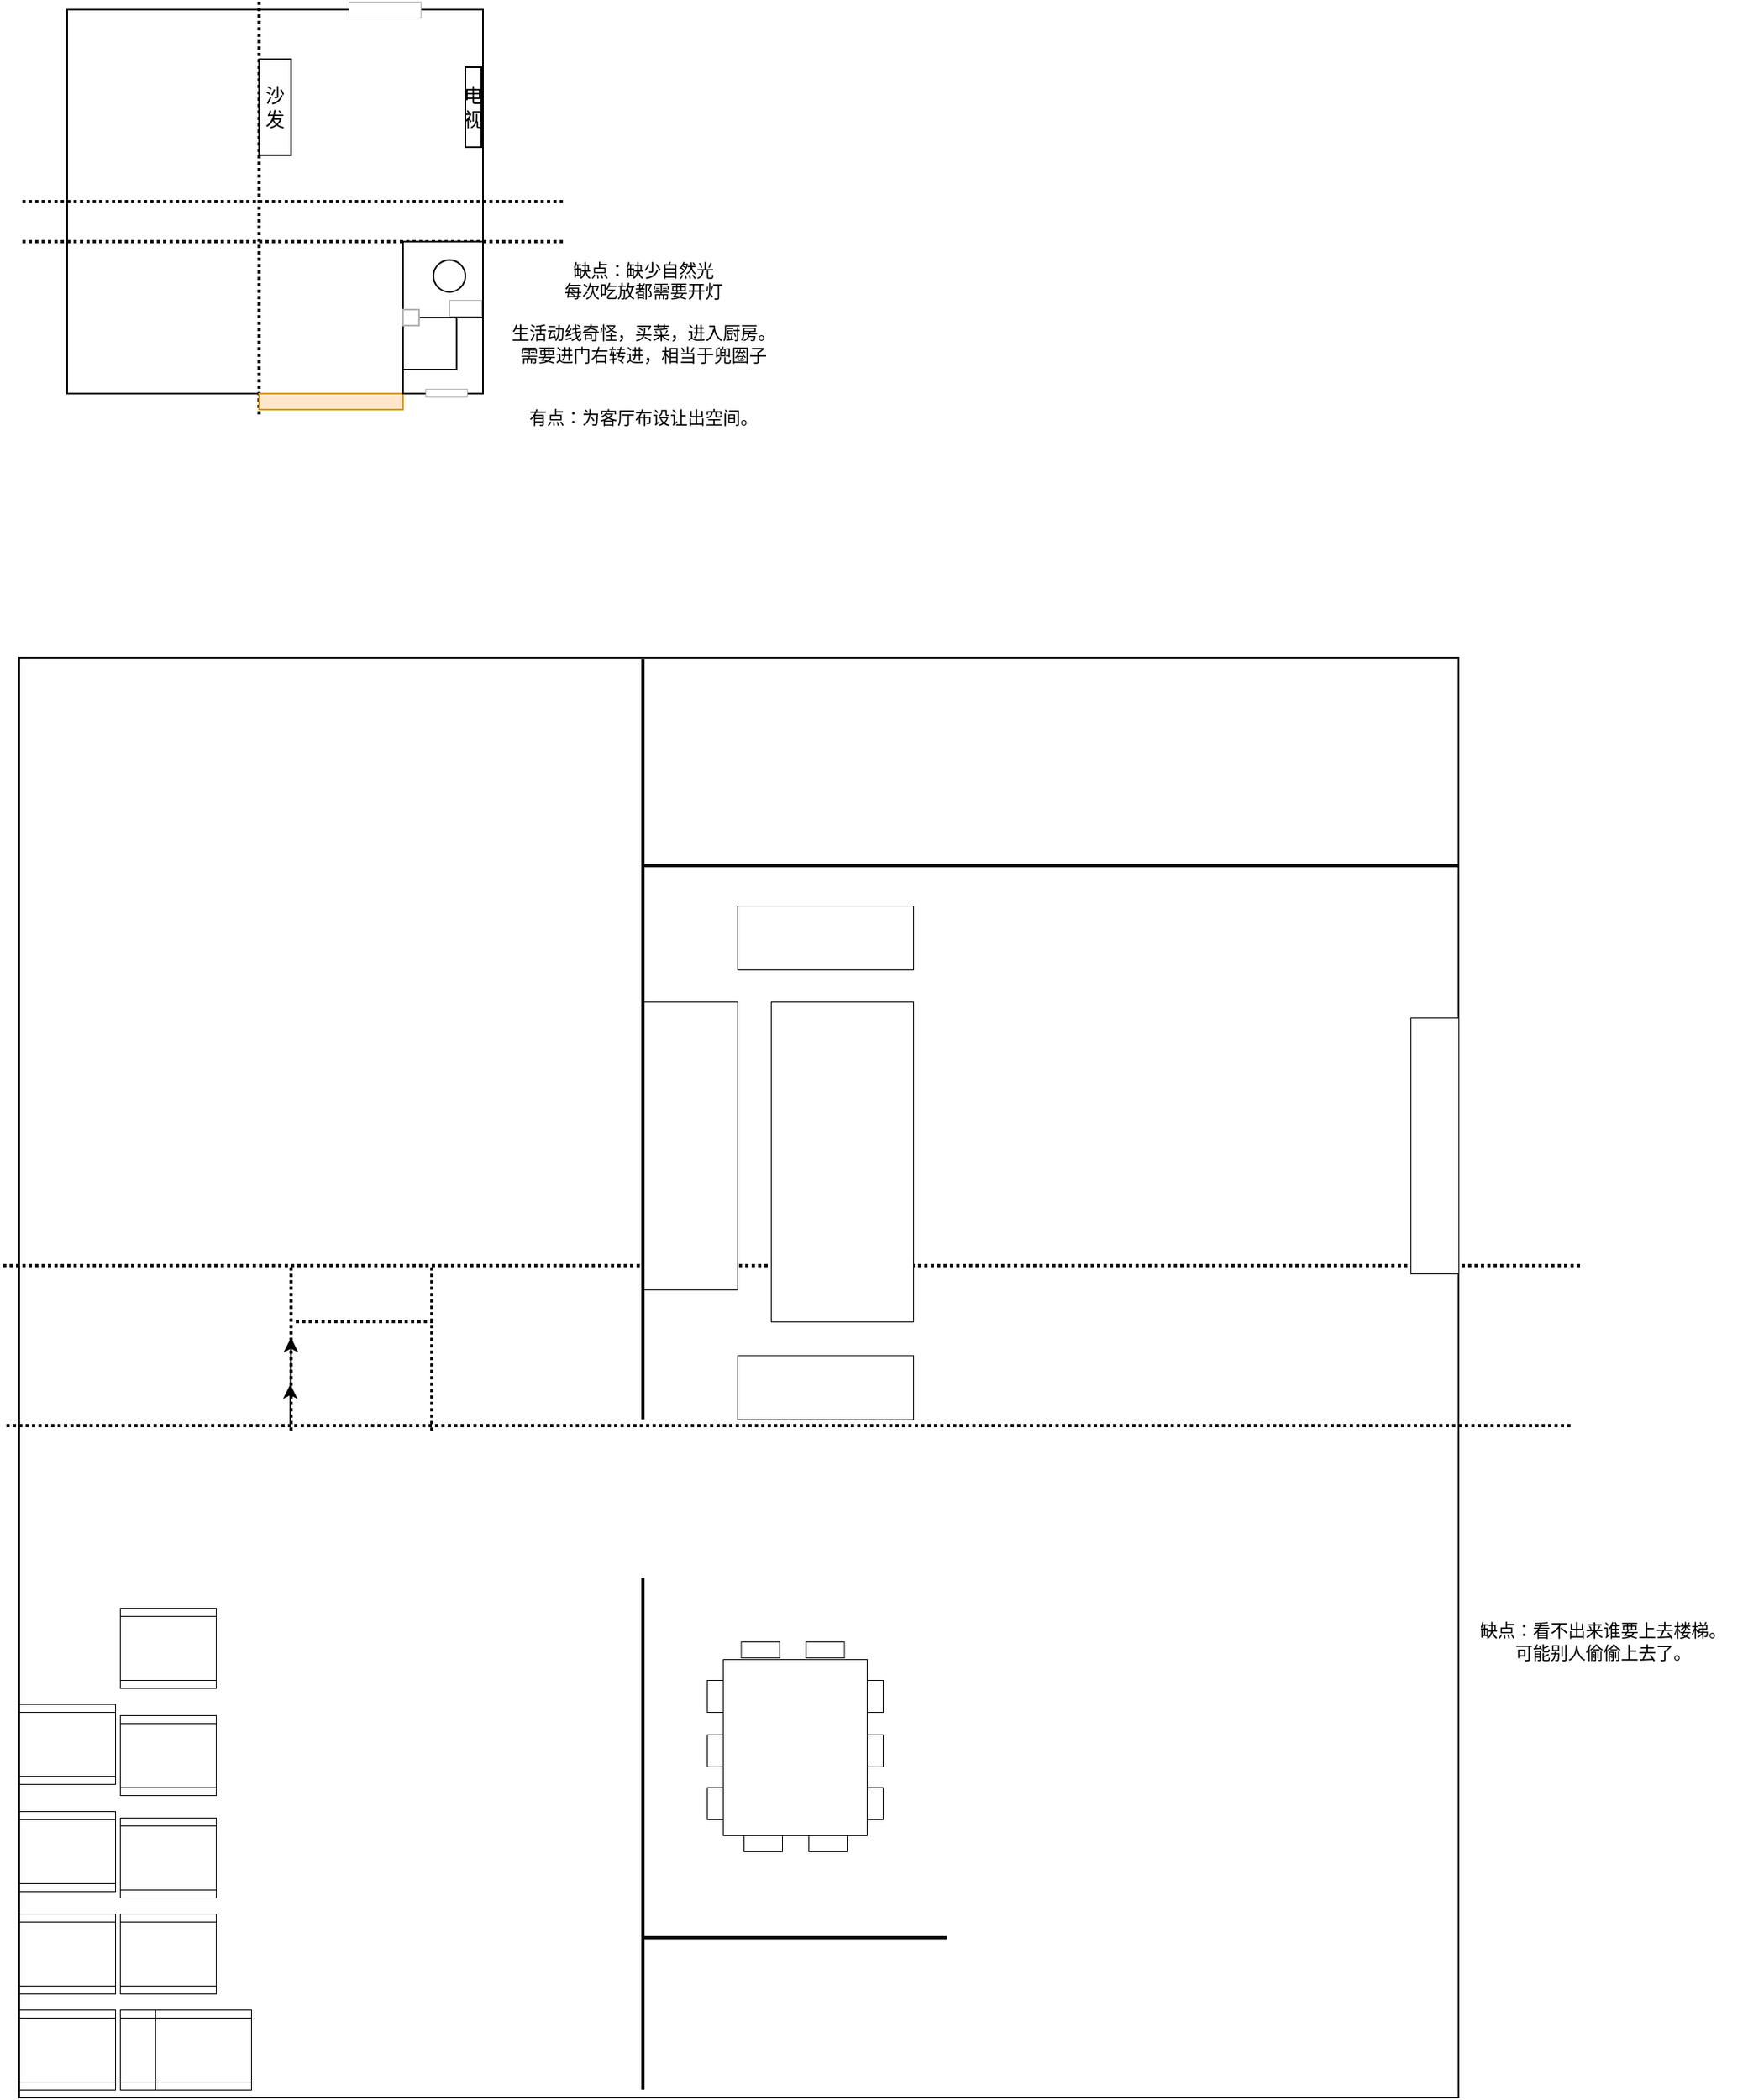 <mxfile version="15.4.1" type="github">
  <diagram id="ZpEJBE9R_FhSz9hDK9At" name="Page-1">
    <mxGraphModel dx="1351" dy="877" grid="1" gridSize="10" guides="1" tooltips="1" connect="1" arrows="1" fold="1" page="1" pageScale="1" pageWidth="827" pageHeight="1169" math="0" shadow="0">
      <root>
        <mxCell id="0" />
        <mxCell id="1" parent="0" />
        <mxCell id="9ACmallu-k88FDu2mwL4-4" value="" style="rounded=0;whiteSpace=wrap;html=1;" vertex="1" parent="1">
          <mxGeometry x="210" y="110" width="260" height="240" as="geometry" />
        </mxCell>
        <mxCell id="9ACmallu-k88FDu2mwL4-5" value="" style="line;strokeWidth=2;html=1;rotation=90;dashed=1;dashPattern=1 1;" vertex="1" parent="1">
          <mxGeometry x="200" y="230" width="260" height="10" as="geometry" />
        </mxCell>
        <mxCell id="9ACmallu-k88FDu2mwL4-6" value="" style="line;strokeWidth=2;html=1;rotation=-180;dashed=1;dashPattern=1 1;" vertex="1" parent="1">
          <mxGeometry x="180" y="225" width="340" height="10" as="geometry" />
        </mxCell>
        <mxCell id="9ACmallu-k88FDu2mwL4-7" value="" style="line;strokeWidth=2;html=1;rotation=-180;dashed=1;dashPattern=1 1;" vertex="1" parent="1">
          <mxGeometry x="180" y="250" width="340" height="10" as="geometry" />
        </mxCell>
        <mxCell id="9ACmallu-k88FDu2mwL4-9" value="" style="rounded=0;whiteSpace=wrap;html=1;fillColor=#ffe6cc;strokeColor=#d79b00;" vertex="1" parent="1">
          <mxGeometry x="330" y="350" width="90" height="10" as="geometry" />
        </mxCell>
        <mxCell id="9ACmallu-k88FDu2mwL4-10" value="电视" style="rounded=0;whiteSpace=wrap;html=1;" vertex="1" parent="1">
          <mxGeometry x="459" y="146" width="10" height="50" as="geometry" />
        </mxCell>
        <mxCell id="9ACmallu-k88FDu2mwL4-11" value="沙发" style="rounded=0;whiteSpace=wrap;html=1;" vertex="1" parent="1">
          <mxGeometry x="330" y="141" width="20" height="60" as="geometry" />
        </mxCell>
        <mxCell id="9ACmallu-k88FDu2mwL4-13" value="" style="rounded=0;whiteSpace=wrap;html=1;" vertex="1" parent="1">
          <mxGeometry x="420" y="255" width="50" height="95" as="geometry" />
        </mxCell>
        <mxCell id="9ACmallu-k88FDu2mwL4-15" value="" style="ellipse;whiteSpace=wrap;html=1;aspect=fixed;gradientColor=none;" vertex="1" parent="1">
          <mxGeometry x="439" y="266.5" width="20" height="20" as="geometry" />
        </mxCell>
        <mxCell id="9ACmallu-k88FDu2mwL4-16" value="" style="line;strokeWidth=1;html=1;gradientColor=none;" vertex="1" parent="1">
          <mxGeometry x="420" y="297.5" width="50" height="10" as="geometry" />
        </mxCell>
        <mxCell id="9ACmallu-k88FDu2mwL4-17" value="" style="rounded=0;whiteSpace=wrap;html=1;strokeWidth=1;gradientColor=none;strokeColor=#B3B3B3;" vertex="1" parent="1">
          <mxGeometry x="420" y="297.5" width="10" height="10" as="geometry" />
        </mxCell>
        <mxCell id="9ACmallu-k88FDu2mwL4-18" value="" style="line;strokeWidth=1;html=1;gradientColor=none;" vertex="1" parent="1">
          <mxGeometry x="420" y="330" width="34" height="10" as="geometry" />
        </mxCell>
        <mxCell id="9ACmallu-k88FDu2mwL4-19" value="" style="line;strokeWidth=1;direction=south;html=1;gradientColor=none;" vertex="1" parent="1">
          <mxGeometry x="448" y="303" width="11" height="32" as="geometry" />
        </mxCell>
        <mxCell id="9ACmallu-k88FDu2mwL4-24" value="" style="rounded=0;whiteSpace=wrap;html=1;fontSize=11;strokeColor=#B3B3B3;strokeWidth=0.5;gradientColor=none;" vertex="1" parent="1">
          <mxGeometry x="386" y="105" width="45" height="10" as="geometry" />
        </mxCell>
        <mxCell id="9ACmallu-k88FDu2mwL4-25" value="" style="rounded=0;whiteSpace=wrap;html=1;fontSize=11;strokeColor=#B3B3B3;strokeWidth=0.5;gradientColor=none;" vertex="1" parent="1">
          <mxGeometry x="434" y="347" width="26" height="5" as="geometry" />
        </mxCell>
        <mxCell id="9ACmallu-k88FDu2mwL4-26" value="" style="rounded=0;whiteSpace=wrap;html=1;fontSize=11;strokeColor=#B3B3B3;strokeWidth=0.5;gradientColor=none;rotation=90;" vertex="1" parent="1">
          <mxGeometry x="454" y="286.5" width="10" height="20" as="geometry" />
        </mxCell>
        <mxCell id="9ACmallu-k88FDu2mwL4-27" value="&lt;font style=&quot;font-size: 11px&quot;&gt;缺点：缺少自然光&lt;br style=&quot;font-size: 11px&quot;&gt;每次吃放都需要开灯&lt;br style=&quot;font-size: 11px&quot;&gt;&lt;br style=&quot;font-size: 11px&quot;&gt;生活动线奇怪，买菜，进入厨房。&lt;br style=&quot;font-size: 11px&quot;&gt;需要进门右转进，相当于兜圈子&lt;br style=&quot;font-size: 11px&quot;&gt;&lt;br style=&quot;font-size: 11px&quot;&gt;&lt;br style=&quot;font-size: 11px&quot;&gt;有点：为客厅布设让出空间。&lt;/font&gt;" style="text;html=1;align=center;verticalAlign=middle;resizable=0;points=[];autosize=1;strokeColor=none;fillColor=none;fontSize=11;" vertex="1" parent="1">
          <mxGeometry x="470" y="264" width="200" height="110" as="geometry" />
        </mxCell>
        <mxCell id="9ACmallu-k88FDu2mwL4-28" value="" style="rounded=0;whiteSpace=wrap;html=1;" vertex="1" parent="1">
          <mxGeometry x="180" y="515" width="900" height="900" as="geometry" />
        </mxCell>
        <mxCell id="9ACmallu-k88FDu2mwL4-29" value="" style="line;strokeWidth=2;html=1;rotation=-180;dashed=1;dashPattern=1 1;" vertex="1" parent="1">
          <mxGeometry x="172" y="990" width="978" height="10" as="geometry" />
        </mxCell>
        <mxCell id="9ACmallu-k88FDu2mwL4-30" value="" style="line;strokeWidth=2;html=1;rotation=-180;dashed=1;dashPattern=1 1;" vertex="1" parent="1">
          <mxGeometry x="169" y="890" width="987" height="10" as="geometry" />
        </mxCell>
        <mxCell id="9ACmallu-k88FDu2mwL4-33" value="" style="line;strokeWidth=2;html=1;rotation=-90;dashed=1;dashPattern=1 1;" vertex="1" parent="1">
          <mxGeometry x="386" y="941.11" width="104.06" height="10" as="geometry" />
        </mxCell>
        <mxCell id="9ACmallu-k88FDu2mwL4-34" value="" style="line;strokeWidth=2;html=1;rotation=-90;dashed=1;dashPattern=1 1;" vertex="1" parent="1">
          <mxGeometry x="297.97" y="941.11" width="104.06" height="10" as="geometry" />
        </mxCell>
        <mxCell id="9ACmallu-k88FDu2mwL4-41" value="" style="endArrow=classic;startArrow=classic;html=1;rounded=0;fontSize=11;edgeStyle=orthogonalEdgeStyle;" edge="1" parent="1">
          <mxGeometry width="50" height="50" relative="1" as="geometry">
            <mxPoint x="349.52" y="969.11" as="sourcePoint" />
            <mxPoint x="350" y="940" as="targetPoint" />
            <Array as="points">
              <mxPoint x="350" y="993" />
              <mxPoint x="350" y="993" />
            </Array>
          </mxGeometry>
        </mxCell>
        <mxCell id="9ACmallu-k88FDu2mwL4-42" value="" style="line;strokeWidth=2;html=1;rotation=-180;dashed=1;dashPattern=1 1;" vertex="1" parent="1">
          <mxGeometry x="353" y="925" width="86" height="10" as="geometry" />
        </mxCell>
        <mxCell id="9ACmallu-k88FDu2mwL4-43" value="" style="rounded=0;whiteSpace=wrap;html=1;fontSize=11;strokeColor=#000000;strokeWidth=0.5;gradientColor=none;rotation=0;" vertex="1" parent="1">
          <mxGeometry x="570" y="730" width="59" height="180" as="geometry" />
        </mxCell>
        <mxCell id="9ACmallu-k88FDu2mwL4-45" value="" style="line;strokeWidth=2;html=1;fontSize=11;gradientColor=none;" vertex="1" parent="1">
          <mxGeometry x="570" y="620" width="510" height="50" as="geometry" />
        </mxCell>
        <mxCell id="9ACmallu-k88FDu2mwL4-46" value="" style="rounded=0;whiteSpace=wrap;html=1;fontSize=11;strokeColor=#000000;strokeWidth=0.5;gradientColor=none;" vertex="1" parent="1">
          <mxGeometry x="1050" y="740" width="30" height="160" as="geometry" />
        </mxCell>
        <mxCell id="9ACmallu-k88FDu2mwL4-47" value="" style="rounded=0;whiteSpace=wrap;html=1;fontSize=11;strokeColor=#000000;strokeWidth=0.5;gradientColor=none;" vertex="1" parent="1">
          <mxGeometry x="629" y="670" width="110" height="40" as="geometry" />
        </mxCell>
        <mxCell id="9ACmallu-k88FDu2mwL4-48" value="" style="rounded=0;whiteSpace=wrap;html=1;fontSize=11;strokeColor=#000000;strokeWidth=0.5;gradientColor=none;" vertex="1" parent="1">
          <mxGeometry x="650" y="730" width="89" height="200" as="geometry" />
        </mxCell>
        <mxCell id="9ACmallu-k88FDu2mwL4-49" value="" style="rounded=0;whiteSpace=wrap;html=1;fontSize=11;strokeColor=#000000;strokeWidth=0.5;gradientColor=none;" vertex="1" parent="1">
          <mxGeometry x="629" y="951.11" width="110" height="40" as="geometry" />
        </mxCell>
        <mxCell id="9ACmallu-k88FDu2mwL4-50" value="" style="rounded=0;whiteSpace=wrap;html=1;fontSize=11;strokeColor=#000000;strokeWidth=0.5;gradientColor=none;" vertex="1" parent="1">
          <mxGeometry x="620" y="1141" width="90" height="110" as="geometry" />
        </mxCell>
        <mxCell id="9ACmallu-k88FDu2mwL4-51" value="" style="rounded=0;whiteSpace=wrap;html=1;fontSize=11;strokeColor=#000000;strokeWidth=0.5;gradientColor=none;" vertex="1" parent="1">
          <mxGeometry x="633" y="1251" width="24" height="10" as="geometry" />
        </mxCell>
        <mxCell id="9ACmallu-k88FDu2mwL4-52" value="" style="rounded=0;whiteSpace=wrap;html=1;fontSize=11;strokeColor=#000000;strokeWidth=0.5;gradientColor=none;" vertex="1" parent="1">
          <mxGeometry x="610" y="1154" width="10" height="20" as="geometry" />
        </mxCell>
        <mxCell id="9ACmallu-k88FDu2mwL4-54" value="" style="rounded=0;whiteSpace=wrap;html=1;fontSize=11;strokeColor=#000000;strokeWidth=0.5;gradientColor=none;" vertex="1" parent="1">
          <mxGeometry x="673.5" y="1251" width="24" height="10" as="geometry" />
        </mxCell>
        <mxCell id="9ACmallu-k88FDu2mwL4-55" value="" style="rounded=0;whiteSpace=wrap;html=1;fontSize=11;strokeColor=#000000;strokeWidth=0.5;gradientColor=none;" vertex="1" parent="1">
          <mxGeometry x="610" y="1188" width="10" height="20" as="geometry" />
        </mxCell>
        <mxCell id="9ACmallu-k88FDu2mwL4-56" value="" style="rounded=0;whiteSpace=wrap;html=1;fontSize=11;strokeColor=#000000;strokeWidth=0.5;gradientColor=none;" vertex="1" parent="1">
          <mxGeometry x="610" y="1221" width="10" height="20" as="geometry" />
        </mxCell>
        <mxCell id="9ACmallu-k88FDu2mwL4-57" value="" style="rounded=0;whiteSpace=wrap;html=1;fontSize=11;strokeColor=#000000;strokeWidth=0.5;gradientColor=none;" vertex="1" parent="1">
          <mxGeometry x="710" y="1154" width="10" height="20" as="geometry" />
        </mxCell>
        <mxCell id="9ACmallu-k88FDu2mwL4-58" value="" style="rounded=0;whiteSpace=wrap;html=1;fontSize=11;strokeColor=#000000;strokeWidth=0.5;gradientColor=none;" vertex="1" parent="1">
          <mxGeometry x="710" y="1188" width="10" height="20" as="geometry" />
        </mxCell>
        <mxCell id="9ACmallu-k88FDu2mwL4-59" value="" style="rounded=0;whiteSpace=wrap;html=1;fontSize=11;strokeColor=#000000;strokeWidth=0.5;gradientColor=none;" vertex="1" parent="1">
          <mxGeometry x="710" y="1221" width="10" height="20" as="geometry" />
        </mxCell>
        <mxCell id="9ACmallu-k88FDu2mwL4-60" value="" style="rounded=0;whiteSpace=wrap;html=1;fontSize=11;strokeColor=#000000;strokeWidth=0.5;gradientColor=none;" vertex="1" parent="1">
          <mxGeometry x="631.25" y="1130" width="24" height="10" as="geometry" />
        </mxCell>
        <mxCell id="9ACmallu-k88FDu2mwL4-61" value="" style="rounded=0;whiteSpace=wrap;html=1;fontSize=11;strokeColor=#000000;strokeWidth=0.5;gradientColor=none;" vertex="1" parent="1">
          <mxGeometry x="671.75" y="1130" width="24" height="10" as="geometry" />
        </mxCell>
        <mxCell id="9ACmallu-k88FDu2mwL4-62" value="缺点：看不出来谁要上去楼梯。&lt;br&gt;可能别人偷偷上去了。" style="text;html=1;align=center;verticalAlign=middle;resizable=0;points=[];autosize=1;strokeColor=none;fillColor=none;fontSize=11;" vertex="1" parent="1">
          <mxGeometry x="1080" y="1115" width="180" height="30" as="geometry" />
        </mxCell>
        <mxCell id="9ACmallu-k88FDu2mwL4-63" value="" style="shape=process;whiteSpace=wrap;html=1;backgroundOutline=1;fontSize=11;strokeColor=#000000;strokeWidth=0.5;gradientColor=none;rotation=90;" vertex="1" parent="1">
          <mxGeometry x="185" y="1355" width="50" height="60" as="geometry" />
        </mxCell>
        <mxCell id="9ACmallu-k88FDu2mwL4-64" value="" style="shape=process;whiteSpace=wrap;html=1;backgroundOutline=1;fontSize=11;strokeColor=#000000;strokeWidth=0.5;gradientColor=none;rotation=90;" vertex="1" parent="1">
          <mxGeometry x="185" y="1295" width="50" height="60" as="geometry" />
        </mxCell>
        <mxCell id="9ACmallu-k88FDu2mwL4-65" value="" style="shape=process;whiteSpace=wrap;html=1;backgroundOutline=1;fontSize=11;strokeColor=#000000;strokeWidth=0.5;gradientColor=none;rotation=90;" vertex="1" parent="1">
          <mxGeometry x="185" y="1231" width="50" height="60" as="geometry" />
        </mxCell>
        <mxCell id="9ACmallu-k88FDu2mwL4-66" value="" style="shape=process;whiteSpace=wrap;html=1;backgroundOutline=1;fontSize=11;strokeColor=#000000;strokeWidth=0.5;gradientColor=none;rotation=90;" vertex="1" parent="1">
          <mxGeometry x="185" y="1164" width="50" height="60" as="geometry" />
        </mxCell>
        <mxCell id="9ACmallu-k88FDu2mwL4-67" value="" style="shape=process;whiteSpace=wrap;html=1;backgroundOutline=1;fontSize=11;strokeColor=#000000;strokeWidth=0.5;gradientColor=none;rotation=90;" vertex="1" parent="1">
          <mxGeometry x="247.97" y="1295" width="50" height="60" as="geometry" />
        </mxCell>
        <mxCell id="9ACmallu-k88FDu2mwL4-68" value="" style="shape=process;whiteSpace=wrap;html=1;backgroundOutline=1;fontSize=11;strokeColor=#000000;strokeWidth=0.5;gradientColor=none;rotation=90;" vertex="1" parent="1">
          <mxGeometry x="247.97" y="1235" width="50" height="60" as="geometry" />
        </mxCell>
        <mxCell id="9ACmallu-k88FDu2mwL4-69" value="" style="shape=process;whiteSpace=wrap;html=1;backgroundOutline=1;fontSize=11;strokeColor=#000000;strokeWidth=0.5;gradientColor=none;rotation=90;" vertex="1" parent="1">
          <mxGeometry x="247.97" y="1171" width="50" height="60" as="geometry" />
        </mxCell>
        <mxCell id="9ACmallu-k88FDu2mwL4-70" value="" style="shape=process;whiteSpace=wrap;html=1;backgroundOutline=1;fontSize=11;strokeColor=#000000;strokeWidth=0.5;gradientColor=none;rotation=90;" vertex="1" parent="1">
          <mxGeometry x="247.97" y="1104" width="50" height="60" as="geometry" />
        </mxCell>
        <mxCell id="9ACmallu-k88FDu2mwL4-71" value="" style="shape=process;whiteSpace=wrap;html=1;backgroundOutline=1;fontSize=11;strokeColor=#000000;strokeWidth=0.5;gradientColor=none;rotation=90;" vertex="1" parent="1">
          <mxGeometry x="247.97" y="1355" width="50" height="60" as="geometry" />
        </mxCell>
        <mxCell id="9ACmallu-k88FDu2mwL4-72" value="" style="shape=process;whiteSpace=wrap;html=1;backgroundOutline=1;fontSize=11;strokeColor=#000000;strokeWidth=0.5;gradientColor=none;rotation=90;" vertex="1" parent="1">
          <mxGeometry x="270" y="1355" width="50" height="60" as="geometry" />
        </mxCell>
        <mxCell id="9ACmallu-k88FDu2mwL4-73" value="" style="line;strokeWidth=2;direction=south;html=1;fontSize=11;gradientColor=none;" vertex="1" parent="1">
          <mxGeometry x="565" y="516.11" width="10" height="475" as="geometry" />
        </mxCell>
        <mxCell id="9ACmallu-k88FDu2mwL4-74" value="" style="line;strokeWidth=2;direction=south;html=1;fontSize=11;gradientColor=none;" vertex="1" parent="1">
          <mxGeometry x="565" y="1090" width="10" height="320" as="geometry" />
        </mxCell>
        <mxCell id="9ACmallu-k88FDu2mwL4-75" value="" style="line;strokeWidth=2;html=1;fontSize=11;gradientColor=none;" vertex="1" parent="1">
          <mxGeometry x="570" y="1310" width="190" height="10" as="geometry" />
        </mxCell>
      </root>
    </mxGraphModel>
  </diagram>
</mxfile>
